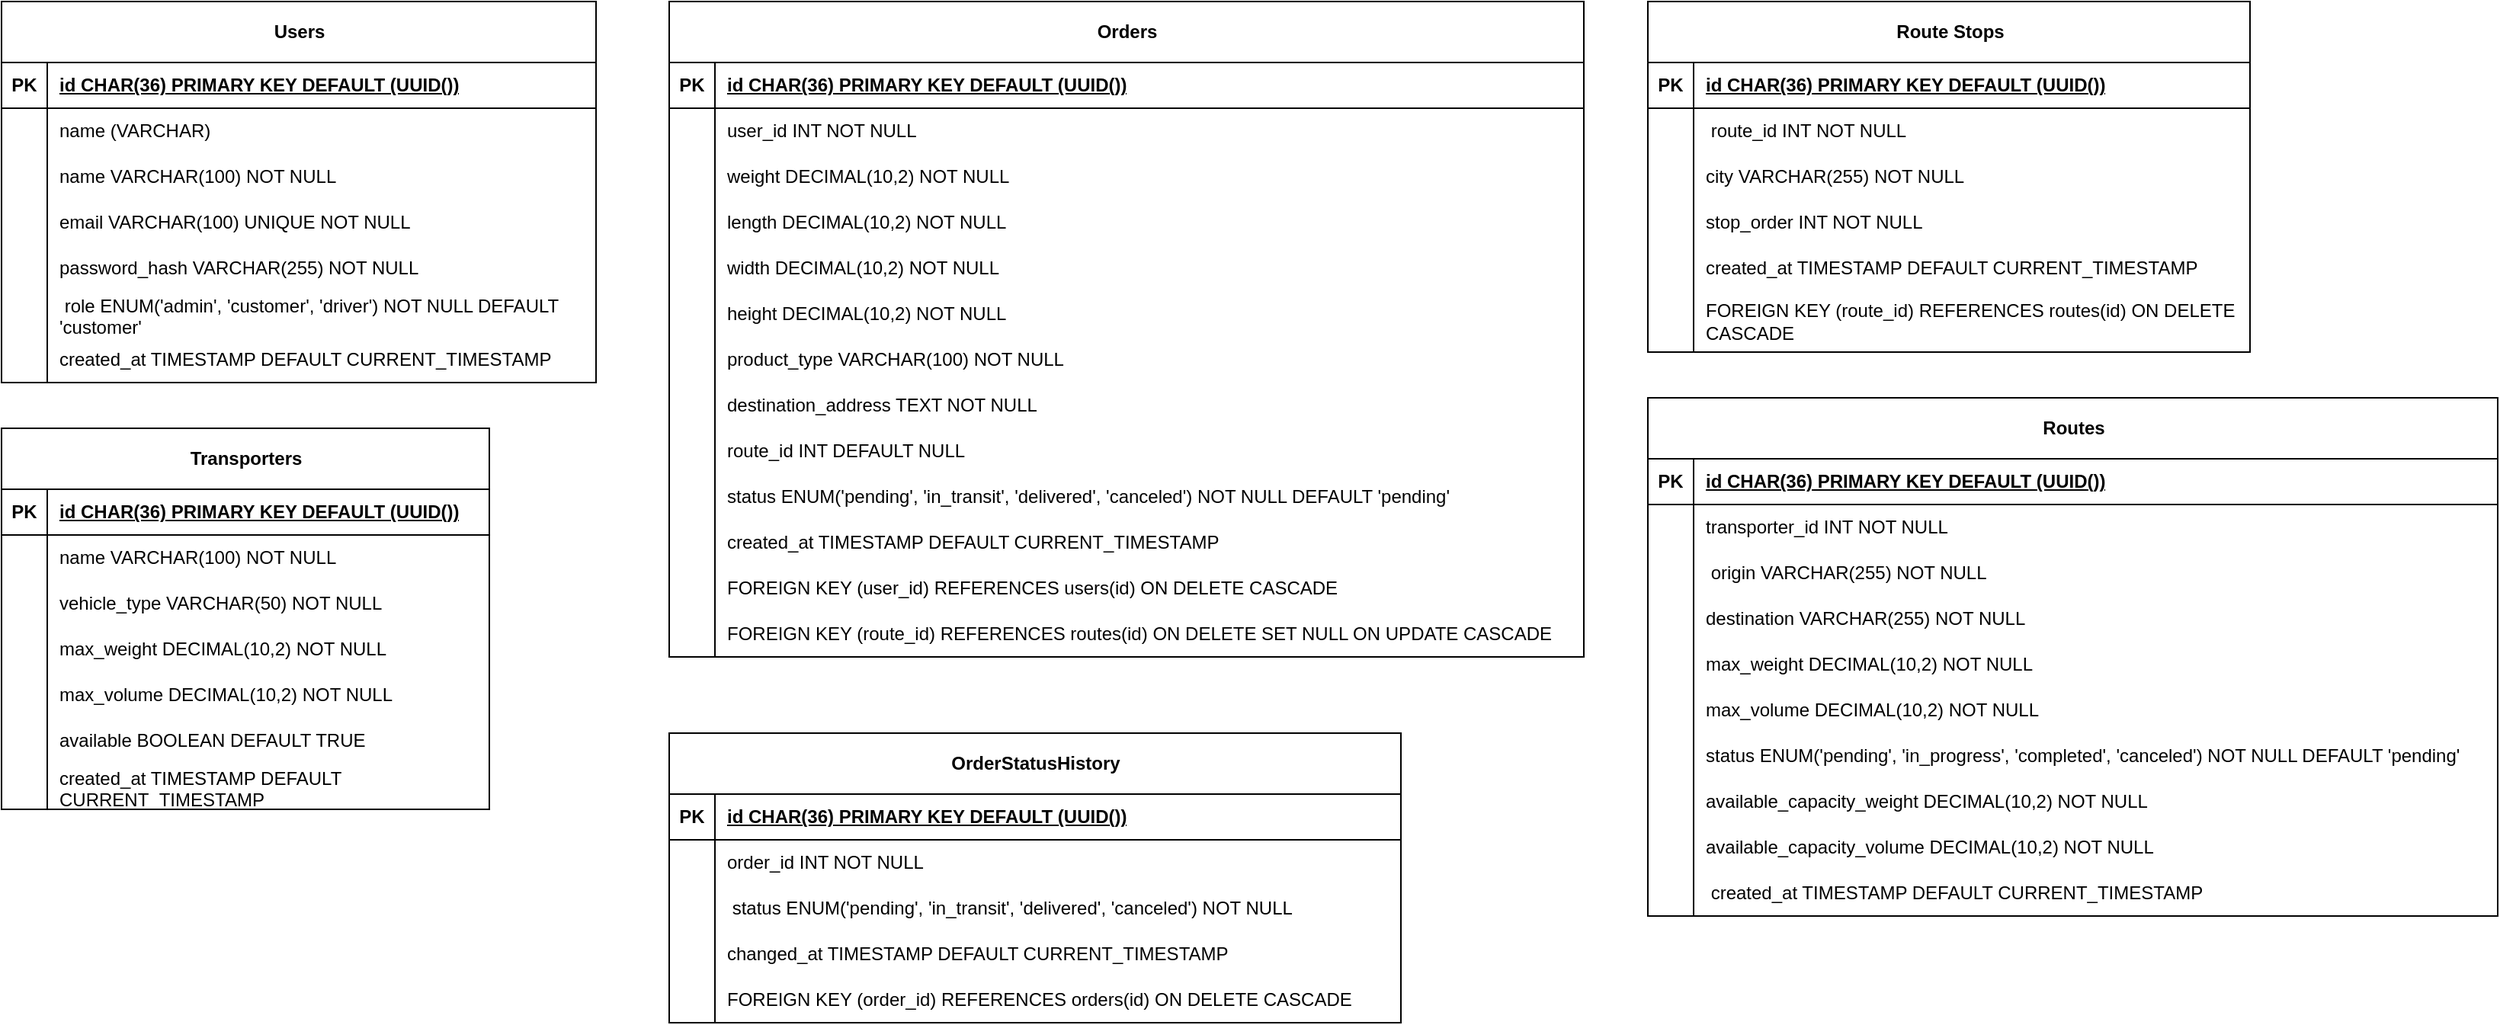 <mxfile version="26.0.11">
  <diagram id="R2lEEEUBdFMjLlhIrx00" name="Page-1">
    <mxGraphModel dx="2049" dy="1170" grid="1" gridSize="10" guides="1" tooltips="1" connect="1" arrows="1" fold="1" page="1" pageScale="1" pageWidth="850" pageHeight="1100" math="0" shadow="0" extFonts="Permanent Marker^https://fonts.googleapis.com/css?family=Permanent+Marker">
      <root>
        <mxCell id="0" />
        <mxCell id="1" parent="0" />
        <mxCell id="r4s87fFPxj2cqv9Bb6Lu-6" value="Users" style="shape=table;startSize=40;container=1;collapsible=1;childLayout=tableLayout;fixedRows=1;rowLines=0;fontStyle=1;align=center;resizeLast=1;html=1;" vertex="1" parent="1">
          <mxGeometry x="40" y="40" width="390" height="250" as="geometry">
            <mxRectangle x="40" y="40" width="70" height="40" as="alternateBounds" />
          </mxGeometry>
        </mxCell>
        <mxCell id="r4s87fFPxj2cqv9Bb6Lu-7" value="" style="shape=tableRow;horizontal=0;startSize=0;swimlaneHead=0;swimlaneBody=0;fillColor=none;collapsible=0;dropTarget=0;points=[[0,0.5],[1,0.5]];portConstraint=eastwest;top=0;left=0;right=0;bottom=1;" vertex="1" parent="r4s87fFPxj2cqv9Bb6Lu-6">
          <mxGeometry y="40" width="390" height="30" as="geometry" />
        </mxCell>
        <mxCell id="r4s87fFPxj2cqv9Bb6Lu-8" value="PK" style="shape=partialRectangle;connectable=0;fillColor=none;top=0;left=0;bottom=0;right=0;fontStyle=1;overflow=hidden;whiteSpace=wrap;html=1;" vertex="1" parent="r4s87fFPxj2cqv9Bb6Lu-7">
          <mxGeometry width="30" height="30" as="geometry">
            <mxRectangle width="30" height="30" as="alternateBounds" />
          </mxGeometry>
        </mxCell>
        <mxCell id="r4s87fFPxj2cqv9Bb6Lu-9" value="id CHAR(36) PRIMARY KEY DEFAULT (UUID())" style="shape=partialRectangle;connectable=0;fillColor=none;top=0;left=0;bottom=0;right=0;align=left;spacingLeft=6;fontStyle=5;overflow=hidden;whiteSpace=wrap;html=1;" vertex="1" parent="r4s87fFPxj2cqv9Bb6Lu-7">
          <mxGeometry x="30" width="360" height="30" as="geometry">
            <mxRectangle width="360" height="30" as="alternateBounds" />
          </mxGeometry>
        </mxCell>
        <mxCell id="r4s87fFPxj2cqv9Bb6Lu-10" value="" style="shape=tableRow;horizontal=0;startSize=0;swimlaneHead=0;swimlaneBody=0;fillColor=none;collapsible=0;dropTarget=0;points=[[0,0.5],[1,0.5]];portConstraint=eastwest;top=0;left=0;right=0;bottom=0;" vertex="1" parent="r4s87fFPxj2cqv9Bb6Lu-6">
          <mxGeometry y="70" width="390" height="30" as="geometry" />
        </mxCell>
        <mxCell id="r4s87fFPxj2cqv9Bb6Lu-11" value="" style="shape=partialRectangle;connectable=0;fillColor=none;top=0;left=0;bottom=0;right=0;editable=1;overflow=hidden;whiteSpace=wrap;html=1;" vertex="1" parent="r4s87fFPxj2cqv9Bb6Lu-10">
          <mxGeometry width="30" height="30" as="geometry">
            <mxRectangle width="30" height="30" as="alternateBounds" />
          </mxGeometry>
        </mxCell>
        <mxCell id="r4s87fFPxj2cqv9Bb6Lu-12" value="&lt;span data-end=&quot;1705&quot; data-start=&quot;1697&quot;&gt;name&lt;/span&gt; (VARCHAR)" style="shape=partialRectangle;connectable=0;fillColor=none;top=0;left=0;bottom=0;right=0;align=left;spacingLeft=6;overflow=hidden;whiteSpace=wrap;html=1;" vertex="1" parent="r4s87fFPxj2cqv9Bb6Lu-10">
          <mxGeometry x="30" width="360" height="30" as="geometry">
            <mxRectangle width="360" height="30" as="alternateBounds" />
          </mxGeometry>
        </mxCell>
        <mxCell id="r4s87fFPxj2cqv9Bb6Lu-13" value="" style="shape=tableRow;horizontal=0;startSize=0;swimlaneHead=0;swimlaneBody=0;fillColor=none;collapsible=0;dropTarget=0;points=[[0,0.5],[1,0.5]];portConstraint=eastwest;top=0;left=0;right=0;bottom=0;" vertex="1" parent="r4s87fFPxj2cqv9Bb6Lu-6">
          <mxGeometry y="100" width="390" height="30" as="geometry" />
        </mxCell>
        <mxCell id="r4s87fFPxj2cqv9Bb6Lu-14" value="" style="shape=partialRectangle;connectable=0;fillColor=none;top=0;left=0;bottom=0;right=0;editable=1;overflow=hidden;whiteSpace=wrap;html=1;" vertex="1" parent="r4s87fFPxj2cqv9Bb6Lu-13">
          <mxGeometry width="30" height="30" as="geometry">
            <mxRectangle width="30" height="30" as="alternateBounds" />
          </mxGeometry>
        </mxCell>
        <mxCell id="r4s87fFPxj2cqv9Bb6Lu-15" value="name VARCHAR(100) NOT NULL" style="shape=partialRectangle;connectable=0;fillColor=none;top=0;left=0;bottom=0;right=0;align=left;spacingLeft=6;overflow=hidden;whiteSpace=wrap;html=1;" vertex="1" parent="r4s87fFPxj2cqv9Bb6Lu-13">
          <mxGeometry x="30" width="360" height="30" as="geometry">
            <mxRectangle width="360" height="30" as="alternateBounds" />
          </mxGeometry>
        </mxCell>
        <mxCell id="r4s87fFPxj2cqv9Bb6Lu-16" value="" style="shape=tableRow;horizontal=0;startSize=0;swimlaneHead=0;swimlaneBody=0;fillColor=none;collapsible=0;dropTarget=0;points=[[0,0.5],[1,0.5]];portConstraint=eastwest;top=0;left=0;right=0;bottom=0;" vertex="1" parent="r4s87fFPxj2cqv9Bb6Lu-6">
          <mxGeometry y="130" width="390" height="30" as="geometry" />
        </mxCell>
        <mxCell id="r4s87fFPxj2cqv9Bb6Lu-17" value="" style="shape=partialRectangle;connectable=0;fillColor=none;top=0;left=0;bottom=0;right=0;editable=1;overflow=hidden;whiteSpace=wrap;html=1;" vertex="1" parent="r4s87fFPxj2cqv9Bb6Lu-16">
          <mxGeometry width="30" height="30" as="geometry">
            <mxRectangle width="30" height="30" as="alternateBounds" />
          </mxGeometry>
        </mxCell>
        <mxCell id="r4s87fFPxj2cqv9Bb6Lu-18" value="email VARCHAR(100) UNIQUE NOT NULL" style="shape=partialRectangle;connectable=0;fillColor=none;top=0;left=0;bottom=0;right=0;align=left;spacingLeft=6;overflow=hidden;whiteSpace=wrap;html=1;" vertex="1" parent="r4s87fFPxj2cqv9Bb6Lu-16">
          <mxGeometry x="30" width="360" height="30" as="geometry">
            <mxRectangle width="360" height="30" as="alternateBounds" />
          </mxGeometry>
        </mxCell>
        <mxCell id="r4s87fFPxj2cqv9Bb6Lu-80" value="" style="shape=tableRow;horizontal=0;startSize=0;swimlaneHead=0;swimlaneBody=0;fillColor=none;collapsible=0;dropTarget=0;points=[[0,0.5],[1,0.5]];portConstraint=eastwest;top=0;left=0;right=0;bottom=0;" vertex="1" parent="r4s87fFPxj2cqv9Bb6Lu-6">
          <mxGeometry y="160" width="390" height="30" as="geometry" />
        </mxCell>
        <mxCell id="r4s87fFPxj2cqv9Bb6Lu-81" value="" style="shape=partialRectangle;connectable=0;fillColor=none;top=0;left=0;bottom=0;right=0;editable=1;overflow=hidden;whiteSpace=wrap;html=1;" vertex="1" parent="r4s87fFPxj2cqv9Bb6Lu-80">
          <mxGeometry width="30" height="30" as="geometry">
            <mxRectangle width="30" height="30" as="alternateBounds" />
          </mxGeometry>
        </mxCell>
        <mxCell id="r4s87fFPxj2cqv9Bb6Lu-82" value="password_hash VARCHAR(255) NOT NULL" style="shape=partialRectangle;connectable=0;fillColor=none;top=0;left=0;bottom=0;right=0;align=left;spacingLeft=6;overflow=hidden;whiteSpace=wrap;html=1;" vertex="1" parent="r4s87fFPxj2cqv9Bb6Lu-80">
          <mxGeometry x="30" width="360" height="30" as="geometry">
            <mxRectangle width="360" height="30" as="alternateBounds" />
          </mxGeometry>
        </mxCell>
        <mxCell id="r4s87fFPxj2cqv9Bb6Lu-83" value="" style="shape=tableRow;horizontal=0;startSize=0;swimlaneHead=0;swimlaneBody=0;fillColor=none;collapsible=0;dropTarget=0;points=[[0,0.5],[1,0.5]];portConstraint=eastwest;top=0;left=0;right=0;bottom=0;" vertex="1" parent="r4s87fFPxj2cqv9Bb6Lu-6">
          <mxGeometry y="190" width="390" height="30" as="geometry" />
        </mxCell>
        <mxCell id="r4s87fFPxj2cqv9Bb6Lu-84" value="" style="shape=partialRectangle;connectable=0;fillColor=none;top=0;left=0;bottom=0;right=0;editable=1;overflow=hidden;whiteSpace=wrap;html=1;" vertex="1" parent="r4s87fFPxj2cqv9Bb6Lu-83">
          <mxGeometry width="30" height="30" as="geometry">
            <mxRectangle width="30" height="30" as="alternateBounds" />
          </mxGeometry>
        </mxCell>
        <mxCell id="r4s87fFPxj2cqv9Bb6Lu-85" value="&amp;nbsp;role ENUM(&#39;admin&#39;, &#39;customer&#39;, &#39;driver&#39;) NOT NULL DEFAULT &#39;customer&#39;" style="shape=partialRectangle;connectable=0;fillColor=none;top=0;left=0;bottom=0;right=0;align=left;spacingLeft=6;overflow=hidden;whiteSpace=wrap;html=1;" vertex="1" parent="r4s87fFPxj2cqv9Bb6Lu-83">
          <mxGeometry x="30" width="360" height="30" as="geometry">
            <mxRectangle width="360" height="30" as="alternateBounds" />
          </mxGeometry>
        </mxCell>
        <mxCell id="r4s87fFPxj2cqv9Bb6Lu-101" value="" style="shape=tableRow;horizontal=0;startSize=0;swimlaneHead=0;swimlaneBody=0;fillColor=none;collapsible=0;dropTarget=0;points=[[0,0.5],[1,0.5]];portConstraint=eastwest;top=0;left=0;right=0;bottom=0;" vertex="1" parent="r4s87fFPxj2cqv9Bb6Lu-6">
          <mxGeometry y="220" width="390" height="30" as="geometry" />
        </mxCell>
        <mxCell id="r4s87fFPxj2cqv9Bb6Lu-102" value="" style="shape=partialRectangle;connectable=0;fillColor=none;top=0;left=0;bottom=0;right=0;editable=1;overflow=hidden;whiteSpace=wrap;html=1;" vertex="1" parent="r4s87fFPxj2cqv9Bb6Lu-101">
          <mxGeometry width="30" height="30" as="geometry">
            <mxRectangle width="30" height="30" as="alternateBounds" />
          </mxGeometry>
        </mxCell>
        <mxCell id="r4s87fFPxj2cqv9Bb6Lu-103" value="created_at TIMESTAMP DEFAULT CURRENT_TIMESTAMP" style="shape=partialRectangle;connectable=0;fillColor=none;top=0;left=0;bottom=0;right=0;align=left;spacingLeft=6;overflow=hidden;whiteSpace=wrap;html=1;" vertex="1" parent="r4s87fFPxj2cqv9Bb6Lu-101">
          <mxGeometry x="30" width="360" height="30" as="geometry">
            <mxRectangle width="360" height="30" as="alternateBounds" />
          </mxGeometry>
        </mxCell>
        <mxCell id="r4s87fFPxj2cqv9Bb6Lu-19" value="Orders" style="shape=table;startSize=40;container=1;collapsible=1;childLayout=tableLayout;fixedRows=1;rowLines=0;fontStyle=1;align=center;resizeLast=1;html=1;" vertex="1" parent="1">
          <mxGeometry x="478" y="40" width="600" height="430" as="geometry" />
        </mxCell>
        <mxCell id="r4s87fFPxj2cqv9Bb6Lu-20" value="" style="shape=tableRow;horizontal=0;startSize=0;swimlaneHead=0;swimlaneBody=0;fillColor=none;collapsible=0;dropTarget=0;points=[[0,0.5],[1,0.5]];portConstraint=eastwest;top=0;left=0;right=0;bottom=1;" vertex="1" parent="r4s87fFPxj2cqv9Bb6Lu-19">
          <mxGeometry y="40" width="600" height="30" as="geometry" />
        </mxCell>
        <mxCell id="r4s87fFPxj2cqv9Bb6Lu-21" value="PK" style="shape=partialRectangle;connectable=0;fillColor=none;top=0;left=0;bottom=0;right=0;fontStyle=1;overflow=hidden;whiteSpace=wrap;html=1;" vertex="1" parent="r4s87fFPxj2cqv9Bb6Lu-20">
          <mxGeometry width="30" height="30" as="geometry">
            <mxRectangle width="30" height="30" as="alternateBounds" />
          </mxGeometry>
        </mxCell>
        <mxCell id="r4s87fFPxj2cqv9Bb6Lu-22" value="id CHAR(36) PRIMARY KEY DEFAULT (UUID())" style="shape=partialRectangle;connectable=0;fillColor=none;top=0;left=0;bottom=0;right=0;align=left;spacingLeft=6;fontStyle=5;overflow=hidden;whiteSpace=wrap;html=1;" vertex="1" parent="r4s87fFPxj2cqv9Bb6Lu-20">
          <mxGeometry x="30" width="570" height="30" as="geometry">
            <mxRectangle width="570" height="30" as="alternateBounds" />
          </mxGeometry>
        </mxCell>
        <mxCell id="r4s87fFPxj2cqv9Bb6Lu-23" value="" style="shape=tableRow;horizontal=0;startSize=0;swimlaneHead=0;swimlaneBody=0;fillColor=none;collapsible=0;dropTarget=0;points=[[0,0.5],[1,0.5]];portConstraint=eastwest;top=0;left=0;right=0;bottom=0;" vertex="1" parent="r4s87fFPxj2cqv9Bb6Lu-19">
          <mxGeometry y="70" width="600" height="30" as="geometry" />
        </mxCell>
        <mxCell id="r4s87fFPxj2cqv9Bb6Lu-24" value="" style="shape=partialRectangle;connectable=0;fillColor=none;top=0;left=0;bottom=0;right=0;editable=1;overflow=hidden;whiteSpace=wrap;html=1;" vertex="1" parent="r4s87fFPxj2cqv9Bb6Lu-23">
          <mxGeometry width="30" height="30" as="geometry">
            <mxRectangle width="30" height="30" as="alternateBounds" />
          </mxGeometry>
        </mxCell>
        <mxCell id="r4s87fFPxj2cqv9Bb6Lu-25" value="user_id INT NOT NULL" style="shape=partialRectangle;connectable=0;fillColor=none;top=0;left=0;bottom=0;right=0;align=left;spacingLeft=6;overflow=hidden;whiteSpace=wrap;html=1;" vertex="1" parent="r4s87fFPxj2cqv9Bb6Lu-23">
          <mxGeometry x="30" width="570" height="30" as="geometry">
            <mxRectangle width="570" height="30" as="alternateBounds" />
          </mxGeometry>
        </mxCell>
        <mxCell id="r4s87fFPxj2cqv9Bb6Lu-26" value="" style="shape=tableRow;horizontal=0;startSize=0;swimlaneHead=0;swimlaneBody=0;fillColor=none;collapsible=0;dropTarget=0;points=[[0,0.5],[1,0.5]];portConstraint=eastwest;top=0;left=0;right=0;bottom=0;" vertex="1" parent="r4s87fFPxj2cqv9Bb6Lu-19">
          <mxGeometry y="100" width="600" height="30" as="geometry" />
        </mxCell>
        <mxCell id="r4s87fFPxj2cqv9Bb6Lu-27" value="" style="shape=partialRectangle;connectable=0;fillColor=none;top=0;left=0;bottom=0;right=0;editable=1;overflow=hidden;whiteSpace=wrap;html=1;" vertex="1" parent="r4s87fFPxj2cqv9Bb6Lu-26">
          <mxGeometry width="30" height="30" as="geometry">
            <mxRectangle width="30" height="30" as="alternateBounds" />
          </mxGeometry>
        </mxCell>
        <mxCell id="r4s87fFPxj2cqv9Bb6Lu-28" value="weight DECIMAL(10,2) NOT NULL" style="shape=partialRectangle;connectable=0;fillColor=none;top=0;left=0;bottom=0;right=0;align=left;spacingLeft=6;overflow=hidden;whiteSpace=wrap;html=1;" vertex="1" parent="r4s87fFPxj2cqv9Bb6Lu-26">
          <mxGeometry x="30" width="570" height="30" as="geometry">
            <mxRectangle width="570" height="30" as="alternateBounds" />
          </mxGeometry>
        </mxCell>
        <mxCell id="r4s87fFPxj2cqv9Bb6Lu-29" value="" style="shape=tableRow;horizontal=0;startSize=0;swimlaneHead=0;swimlaneBody=0;fillColor=none;collapsible=0;dropTarget=0;points=[[0,0.5],[1,0.5]];portConstraint=eastwest;top=0;left=0;right=0;bottom=0;" vertex="1" parent="r4s87fFPxj2cqv9Bb6Lu-19">
          <mxGeometry y="130" width="600" height="30" as="geometry" />
        </mxCell>
        <mxCell id="r4s87fFPxj2cqv9Bb6Lu-30" value="" style="shape=partialRectangle;connectable=0;fillColor=none;top=0;left=0;bottom=0;right=0;editable=1;overflow=hidden;whiteSpace=wrap;html=1;" vertex="1" parent="r4s87fFPxj2cqv9Bb6Lu-29">
          <mxGeometry width="30" height="30" as="geometry">
            <mxRectangle width="30" height="30" as="alternateBounds" />
          </mxGeometry>
        </mxCell>
        <mxCell id="r4s87fFPxj2cqv9Bb6Lu-31" value="length DECIMAL(10,2) NOT NULL" style="shape=partialRectangle;connectable=0;fillColor=none;top=0;left=0;bottom=0;right=0;align=left;spacingLeft=6;overflow=hidden;whiteSpace=wrap;html=1;" vertex="1" parent="r4s87fFPxj2cqv9Bb6Lu-29">
          <mxGeometry x="30" width="570" height="30" as="geometry">
            <mxRectangle width="570" height="30" as="alternateBounds" />
          </mxGeometry>
        </mxCell>
        <mxCell id="r4s87fFPxj2cqv9Bb6Lu-86" value="" style="shape=tableRow;horizontal=0;startSize=0;swimlaneHead=0;swimlaneBody=0;fillColor=none;collapsible=0;dropTarget=0;points=[[0,0.5],[1,0.5]];portConstraint=eastwest;top=0;left=0;right=0;bottom=0;" vertex="1" parent="r4s87fFPxj2cqv9Bb6Lu-19">
          <mxGeometry y="160" width="600" height="30" as="geometry" />
        </mxCell>
        <mxCell id="r4s87fFPxj2cqv9Bb6Lu-87" value="" style="shape=partialRectangle;connectable=0;fillColor=none;top=0;left=0;bottom=0;right=0;editable=1;overflow=hidden;whiteSpace=wrap;html=1;" vertex="1" parent="r4s87fFPxj2cqv9Bb6Lu-86">
          <mxGeometry width="30" height="30" as="geometry">
            <mxRectangle width="30" height="30" as="alternateBounds" />
          </mxGeometry>
        </mxCell>
        <mxCell id="r4s87fFPxj2cqv9Bb6Lu-88" value="width DECIMAL(10,2) NOT NULL" style="shape=partialRectangle;connectable=0;fillColor=none;top=0;left=0;bottom=0;right=0;align=left;spacingLeft=6;overflow=hidden;whiteSpace=wrap;html=1;" vertex="1" parent="r4s87fFPxj2cqv9Bb6Lu-86">
          <mxGeometry x="30" width="570" height="30" as="geometry">
            <mxRectangle width="570" height="30" as="alternateBounds" />
          </mxGeometry>
        </mxCell>
        <mxCell id="r4s87fFPxj2cqv9Bb6Lu-89" value="" style="shape=tableRow;horizontal=0;startSize=0;swimlaneHead=0;swimlaneBody=0;fillColor=none;collapsible=0;dropTarget=0;points=[[0,0.5],[1,0.5]];portConstraint=eastwest;top=0;left=0;right=0;bottom=0;" vertex="1" parent="r4s87fFPxj2cqv9Bb6Lu-19">
          <mxGeometry y="190" width="600" height="30" as="geometry" />
        </mxCell>
        <mxCell id="r4s87fFPxj2cqv9Bb6Lu-90" value="" style="shape=partialRectangle;connectable=0;fillColor=none;top=0;left=0;bottom=0;right=0;editable=1;overflow=hidden;whiteSpace=wrap;html=1;" vertex="1" parent="r4s87fFPxj2cqv9Bb6Lu-89">
          <mxGeometry width="30" height="30" as="geometry">
            <mxRectangle width="30" height="30" as="alternateBounds" />
          </mxGeometry>
        </mxCell>
        <mxCell id="r4s87fFPxj2cqv9Bb6Lu-91" value="height DECIMAL(10,2) NOT NULL" style="shape=partialRectangle;connectable=0;fillColor=none;top=0;left=0;bottom=0;right=0;align=left;spacingLeft=6;overflow=hidden;whiteSpace=wrap;html=1;" vertex="1" parent="r4s87fFPxj2cqv9Bb6Lu-89">
          <mxGeometry x="30" width="570" height="30" as="geometry">
            <mxRectangle width="570" height="30" as="alternateBounds" />
          </mxGeometry>
        </mxCell>
        <mxCell id="r4s87fFPxj2cqv9Bb6Lu-92" value="" style="shape=tableRow;horizontal=0;startSize=0;swimlaneHead=0;swimlaneBody=0;fillColor=none;collapsible=0;dropTarget=0;points=[[0,0.5],[1,0.5]];portConstraint=eastwest;top=0;left=0;right=0;bottom=0;" vertex="1" parent="r4s87fFPxj2cqv9Bb6Lu-19">
          <mxGeometry y="220" width="600" height="30" as="geometry" />
        </mxCell>
        <mxCell id="r4s87fFPxj2cqv9Bb6Lu-93" value="" style="shape=partialRectangle;connectable=0;fillColor=none;top=0;left=0;bottom=0;right=0;editable=1;overflow=hidden;whiteSpace=wrap;html=1;" vertex="1" parent="r4s87fFPxj2cqv9Bb6Lu-92">
          <mxGeometry width="30" height="30" as="geometry">
            <mxRectangle width="30" height="30" as="alternateBounds" />
          </mxGeometry>
        </mxCell>
        <mxCell id="r4s87fFPxj2cqv9Bb6Lu-94" value="product_type VARCHAR(100) NOT NULL" style="shape=partialRectangle;connectable=0;fillColor=none;top=0;left=0;bottom=0;right=0;align=left;spacingLeft=6;overflow=hidden;whiteSpace=wrap;html=1;" vertex="1" parent="r4s87fFPxj2cqv9Bb6Lu-92">
          <mxGeometry x="30" width="570" height="30" as="geometry">
            <mxRectangle width="570" height="30" as="alternateBounds" />
          </mxGeometry>
        </mxCell>
        <mxCell id="r4s87fFPxj2cqv9Bb6Lu-95" value="" style="shape=tableRow;horizontal=0;startSize=0;swimlaneHead=0;swimlaneBody=0;fillColor=none;collapsible=0;dropTarget=0;points=[[0,0.5],[1,0.5]];portConstraint=eastwest;top=0;left=0;right=0;bottom=0;" vertex="1" parent="r4s87fFPxj2cqv9Bb6Lu-19">
          <mxGeometry y="250" width="600" height="30" as="geometry" />
        </mxCell>
        <mxCell id="r4s87fFPxj2cqv9Bb6Lu-96" value="" style="shape=partialRectangle;connectable=0;fillColor=none;top=0;left=0;bottom=0;right=0;editable=1;overflow=hidden;whiteSpace=wrap;html=1;" vertex="1" parent="r4s87fFPxj2cqv9Bb6Lu-95">
          <mxGeometry width="30" height="30" as="geometry">
            <mxRectangle width="30" height="30" as="alternateBounds" />
          </mxGeometry>
        </mxCell>
        <mxCell id="r4s87fFPxj2cqv9Bb6Lu-97" value="destination_address TEXT NOT NULL" style="shape=partialRectangle;connectable=0;fillColor=none;top=0;left=0;bottom=0;right=0;align=left;spacingLeft=6;overflow=hidden;whiteSpace=wrap;html=1;" vertex="1" parent="r4s87fFPxj2cqv9Bb6Lu-95">
          <mxGeometry x="30" width="570" height="30" as="geometry">
            <mxRectangle width="570" height="30" as="alternateBounds" />
          </mxGeometry>
        </mxCell>
        <mxCell id="r4s87fFPxj2cqv9Bb6Lu-98" value="" style="shape=tableRow;horizontal=0;startSize=0;swimlaneHead=0;swimlaneBody=0;fillColor=none;collapsible=0;dropTarget=0;points=[[0,0.5],[1,0.5]];portConstraint=eastwest;top=0;left=0;right=0;bottom=0;" vertex="1" parent="r4s87fFPxj2cqv9Bb6Lu-19">
          <mxGeometry y="280" width="600" height="30" as="geometry" />
        </mxCell>
        <mxCell id="r4s87fFPxj2cqv9Bb6Lu-99" value="" style="shape=partialRectangle;connectable=0;fillColor=none;top=0;left=0;bottom=0;right=0;editable=1;overflow=hidden;whiteSpace=wrap;html=1;" vertex="1" parent="r4s87fFPxj2cqv9Bb6Lu-98">
          <mxGeometry width="30" height="30" as="geometry">
            <mxRectangle width="30" height="30" as="alternateBounds" />
          </mxGeometry>
        </mxCell>
        <mxCell id="r4s87fFPxj2cqv9Bb6Lu-100" value="route_id INT DEFAULT NULL" style="shape=partialRectangle;connectable=0;fillColor=none;top=0;left=0;bottom=0;right=0;align=left;spacingLeft=6;overflow=hidden;whiteSpace=wrap;html=1;" vertex="1" parent="r4s87fFPxj2cqv9Bb6Lu-98">
          <mxGeometry x="30" width="570" height="30" as="geometry">
            <mxRectangle width="570" height="30" as="alternateBounds" />
          </mxGeometry>
        </mxCell>
        <mxCell id="r4s87fFPxj2cqv9Bb6Lu-104" value="" style="shape=tableRow;horizontal=0;startSize=0;swimlaneHead=0;swimlaneBody=0;fillColor=none;collapsible=0;dropTarget=0;points=[[0,0.5],[1,0.5]];portConstraint=eastwest;top=0;left=0;right=0;bottom=0;" vertex="1" parent="r4s87fFPxj2cqv9Bb6Lu-19">
          <mxGeometry y="310" width="600" height="30" as="geometry" />
        </mxCell>
        <mxCell id="r4s87fFPxj2cqv9Bb6Lu-105" value="" style="shape=partialRectangle;connectable=0;fillColor=none;top=0;left=0;bottom=0;right=0;editable=1;overflow=hidden;whiteSpace=wrap;html=1;" vertex="1" parent="r4s87fFPxj2cqv9Bb6Lu-104">
          <mxGeometry width="30" height="30" as="geometry">
            <mxRectangle width="30" height="30" as="alternateBounds" />
          </mxGeometry>
        </mxCell>
        <mxCell id="r4s87fFPxj2cqv9Bb6Lu-106" value="status ENUM(&#39;pending&#39;, &#39;in_transit&#39;, &#39;delivered&#39;, &#39;canceled&#39;) NOT NULL DEFAULT &#39;pending&#39;" style="shape=partialRectangle;connectable=0;fillColor=none;top=0;left=0;bottom=0;right=0;align=left;spacingLeft=6;overflow=hidden;whiteSpace=wrap;html=1;" vertex="1" parent="r4s87fFPxj2cqv9Bb6Lu-104">
          <mxGeometry x="30" width="570" height="30" as="geometry">
            <mxRectangle width="570" height="30" as="alternateBounds" />
          </mxGeometry>
        </mxCell>
        <mxCell id="r4s87fFPxj2cqv9Bb6Lu-107" value="" style="shape=tableRow;horizontal=0;startSize=0;swimlaneHead=0;swimlaneBody=0;fillColor=none;collapsible=0;dropTarget=0;points=[[0,0.5],[1,0.5]];portConstraint=eastwest;top=0;left=0;right=0;bottom=0;" vertex="1" parent="r4s87fFPxj2cqv9Bb6Lu-19">
          <mxGeometry y="340" width="600" height="30" as="geometry" />
        </mxCell>
        <mxCell id="r4s87fFPxj2cqv9Bb6Lu-108" value="" style="shape=partialRectangle;connectable=0;fillColor=none;top=0;left=0;bottom=0;right=0;editable=1;overflow=hidden;whiteSpace=wrap;html=1;" vertex="1" parent="r4s87fFPxj2cqv9Bb6Lu-107">
          <mxGeometry width="30" height="30" as="geometry">
            <mxRectangle width="30" height="30" as="alternateBounds" />
          </mxGeometry>
        </mxCell>
        <mxCell id="r4s87fFPxj2cqv9Bb6Lu-109" value="created_at TIMESTAMP DEFAULT CURRENT_TIMESTAMP" style="shape=partialRectangle;connectable=0;fillColor=none;top=0;left=0;bottom=0;right=0;align=left;spacingLeft=6;overflow=hidden;whiteSpace=wrap;html=1;" vertex="1" parent="r4s87fFPxj2cqv9Bb6Lu-107">
          <mxGeometry x="30" width="570" height="30" as="geometry">
            <mxRectangle width="570" height="30" as="alternateBounds" />
          </mxGeometry>
        </mxCell>
        <mxCell id="r4s87fFPxj2cqv9Bb6Lu-110" value="" style="shape=tableRow;horizontal=0;startSize=0;swimlaneHead=0;swimlaneBody=0;fillColor=none;collapsible=0;dropTarget=0;points=[[0,0.5],[1,0.5]];portConstraint=eastwest;top=0;left=0;right=0;bottom=0;" vertex="1" parent="r4s87fFPxj2cqv9Bb6Lu-19">
          <mxGeometry y="370" width="600" height="30" as="geometry" />
        </mxCell>
        <mxCell id="r4s87fFPxj2cqv9Bb6Lu-111" value="" style="shape=partialRectangle;connectable=0;fillColor=none;top=0;left=0;bottom=0;right=0;editable=1;overflow=hidden;whiteSpace=wrap;html=1;" vertex="1" parent="r4s87fFPxj2cqv9Bb6Lu-110">
          <mxGeometry width="30" height="30" as="geometry">
            <mxRectangle width="30" height="30" as="alternateBounds" />
          </mxGeometry>
        </mxCell>
        <mxCell id="r4s87fFPxj2cqv9Bb6Lu-112" value="FOREIGN KEY (user_id) REFERENCES users(id) ON DELETE CASCADE" style="shape=partialRectangle;connectable=0;fillColor=none;top=0;left=0;bottom=0;right=0;align=left;spacingLeft=6;overflow=hidden;whiteSpace=wrap;html=1;" vertex="1" parent="r4s87fFPxj2cqv9Bb6Lu-110">
          <mxGeometry x="30" width="570" height="30" as="geometry">
            <mxRectangle width="570" height="30" as="alternateBounds" />
          </mxGeometry>
        </mxCell>
        <mxCell id="r4s87fFPxj2cqv9Bb6Lu-113" value="" style="shape=tableRow;horizontal=0;startSize=0;swimlaneHead=0;swimlaneBody=0;fillColor=none;collapsible=0;dropTarget=0;points=[[0,0.5],[1,0.5]];portConstraint=eastwest;top=0;left=0;right=0;bottom=0;" vertex="1" parent="r4s87fFPxj2cqv9Bb6Lu-19">
          <mxGeometry y="400" width="600" height="30" as="geometry" />
        </mxCell>
        <mxCell id="r4s87fFPxj2cqv9Bb6Lu-114" value="" style="shape=partialRectangle;connectable=0;fillColor=none;top=0;left=0;bottom=0;right=0;editable=1;overflow=hidden;whiteSpace=wrap;html=1;" vertex="1" parent="r4s87fFPxj2cqv9Bb6Lu-113">
          <mxGeometry width="30" height="30" as="geometry">
            <mxRectangle width="30" height="30" as="alternateBounds" />
          </mxGeometry>
        </mxCell>
        <mxCell id="r4s87fFPxj2cqv9Bb6Lu-115" value="FOREIGN KEY (route_id) REFERENCES routes(id) ON DELETE SET NULL ON UPDATE CASCADE" style="shape=partialRectangle;connectable=0;fillColor=none;top=0;left=0;bottom=0;right=0;align=left;spacingLeft=6;overflow=hidden;whiteSpace=wrap;html=1;" vertex="1" parent="r4s87fFPxj2cqv9Bb6Lu-113">
          <mxGeometry x="30" width="570" height="30" as="geometry">
            <mxRectangle width="570" height="30" as="alternateBounds" />
          </mxGeometry>
        </mxCell>
        <mxCell id="r4s87fFPxj2cqv9Bb6Lu-32" value="Transporters" style="shape=table;startSize=40;container=1;collapsible=1;childLayout=tableLayout;fixedRows=1;rowLines=0;fontStyle=1;align=center;resizeLast=1;html=1;" vertex="1" parent="1">
          <mxGeometry x="40" y="320" width="320" height="250" as="geometry" />
        </mxCell>
        <mxCell id="r4s87fFPxj2cqv9Bb6Lu-33" value="" style="shape=tableRow;horizontal=0;startSize=0;swimlaneHead=0;swimlaneBody=0;fillColor=none;collapsible=0;dropTarget=0;points=[[0,0.5],[1,0.5]];portConstraint=eastwest;top=0;left=0;right=0;bottom=1;" vertex="1" parent="r4s87fFPxj2cqv9Bb6Lu-32">
          <mxGeometry y="40" width="320" height="30" as="geometry" />
        </mxCell>
        <mxCell id="r4s87fFPxj2cqv9Bb6Lu-34" value="PK" style="shape=partialRectangle;connectable=0;fillColor=none;top=0;left=0;bottom=0;right=0;fontStyle=1;overflow=hidden;whiteSpace=wrap;html=1;" vertex="1" parent="r4s87fFPxj2cqv9Bb6Lu-33">
          <mxGeometry width="30" height="30" as="geometry">
            <mxRectangle width="30" height="30" as="alternateBounds" />
          </mxGeometry>
        </mxCell>
        <mxCell id="r4s87fFPxj2cqv9Bb6Lu-35" value="id CHAR(36) PRIMARY KEY DEFAULT (UUID())" style="shape=partialRectangle;connectable=0;fillColor=none;top=0;left=0;bottom=0;right=0;align=left;spacingLeft=6;fontStyle=5;overflow=hidden;whiteSpace=wrap;html=1;" vertex="1" parent="r4s87fFPxj2cqv9Bb6Lu-33">
          <mxGeometry x="30" width="290" height="30" as="geometry">
            <mxRectangle width="290" height="30" as="alternateBounds" />
          </mxGeometry>
        </mxCell>
        <mxCell id="r4s87fFPxj2cqv9Bb6Lu-36" value="" style="shape=tableRow;horizontal=0;startSize=0;swimlaneHead=0;swimlaneBody=0;fillColor=none;collapsible=0;dropTarget=0;points=[[0,0.5],[1,0.5]];portConstraint=eastwest;top=0;left=0;right=0;bottom=0;" vertex="1" parent="r4s87fFPxj2cqv9Bb6Lu-32">
          <mxGeometry y="70" width="320" height="30" as="geometry" />
        </mxCell>
        <mxCell id="r4s87fFPxj2cqv9Bb6Lu-37" value="" style="shape=partialRectangle;connectable=0;fillColor=none;top=0;left=0;bottom=0;right=0;editable=1;overflow=hidden;whiteSpace=wrap;html=1;" vertex="1" parent="r4s87fFPxj2cqv9Bb6Lu-36">
          <mxGeometry width="30" height="30" as="geometry">
            <mxRectangle width="30" height="30" as="alternateBounds" />
          </mxGeometry>
        </mxCell>
        <mxCell id="r4s87fFPxj2cqv9Bb6Lu-38" value="name VARCHAR(100) NOT NULL" style="shape=partialRectangle;connectable=0;fillColor=none;top=0;left=0;bottom=0;right=0;align=left;spacingLeft=6;overflow=hidden;whiteSpace=wrap;html=1;" vertex="1" parent="r4s87fFPxj2cqv9Bb6Lu-36">
          <mxGeometry x="30" width="290" height="30" as="geometry">
            <mxRectangle width="290" height="30" as="alternateBounds" />
          </mxGeometry>
        </mxCell>
        <mxCell id="r4s87fFPxj2cqv9Bb6Lu-39" value="" style="shape=tableRow;horizontal=0;startSize=0;swimlaneHead=0;swimlaneBody=0;fillColor=none;collapsible=0;dropTarget=0;points=[[0,0.5],[1,0.5]];portConstraint=eastwest;top=0;left=0;right=0;bottom=0;" vertex="1" parent="r4s87fFPxj2cqv9Bb6Lu-32">
          <mxGeometry y="100" width="320" height="30" as="geometry" />
        </mxCell>
        <mxCell id="r4s87fFPxj2cqv9Bb6Lu-40" value="" style="shape=partialRectangle;connectable=0;fillColor=none;top=0;left=0;bottom=0;right=0;editable=1;overflow=hidden;whiteSpace=wrap;html=1;" vertex="1" parent="r4s87fFPxj2cqv9Bb6Lu-39">
          <mxGeometry width="30" height="30" as="geometry">
            <mxRectangle width="30" height="30" as="alternateBounds" />
          </mxGeometry>
        </mxCell>
        <mxCell id="r4s87fFPxj2cqv9Bb6Lu-41" value="vehicle_type VARCHAR(50) NOT NULL" style="shape=partialRectangle;connectable=0;fillColor=none;top=0;left=0;bottom=0;right=0;align=left;spacingLeft=6;overflow=hidden;whiteSpace=wrap;html=1;" vertex="1" parent="r4s87fFPxj2cqv9Bb6Lu-39">
          <mxGeometry x="30" width="290" height="30" as="geometry">
            <mxRectangle width="290" height="30" as="alternateBounds" />
          </mxGeometry>
        </mxCell>
        <mxCell id="r4s87fFPxj2cqv9Bb6Lu-42" value="" style="shape=tableRow;horizontal=0;startSize=0;swimlaneHead=0;swimlaneBody=0;fillColor=none;collapsible=0;dropTarget=0;points=[[0,0.5],[1,0.5]];portConstraint=eastwest;top=0;left=0;right=0;bottom=0;" vertex="1" parent="r4s87fFPxj2cqv9Bb6Lu-32">
          <mxGeometry y="130" width="320" height="30" as="geometry" />
        </mxCell>
        <mxCell id="r4s87fFPxj2cqv9Bb6Lu-43" value="" style="shape=partialRectangle;connectable=0;fillColor=none;top=0;left=0;bottom=0;right=0;editable=1;overflow=hidden;whiteSpace=wrap;html=1;" vertex="1" parent="r4s87fFPxj2cqv9Bb6Lu-42">
          <mxGeometry width="30" height="30" as="geometry">
            <mxRectangle width="30" height="30" as="alternateBounds" />
          </mxGeometry>
        </mxCell>
        <mxCell id="r4s87fFPxj2cqv9Bb6Lu-44" value="max_weight DECIMAL(10,2) NOT NULL" style="shape=partialRectangle;connectable=0;fillColor=none;top=0;left=0;bottom=0;right=0;align=left;spacingLeft=6;overflow=hidden;whiteSpace=wrap;html=1;" vertex="1" parent="r4s87fFPxj2cqv9Bb6Lu-42">
          <mxGeometry x="30" width="290" height="30" as="geometry">
            <mxRectangle width="290" height="30" as="alternateBounds" />
          </mxGeometry>
        </mxCell>
        <mxCell id="r4s87fFPxj2cqv9Bb6Lu-160" value="" style="shape=tableRow;horizontal=0;startSize=0;swimlaneHead=0;swimlaneBody=0;fillColor=none;collapsible=0;dropTarget=0;points=[[0,0.5],[1,0.5]];portConstraint=eastwest;top=0;left=0;right=0;bottom=0;" vertex="1" parent="r4s87fFPxj2cqv9Bb6Lu-32">
          <mxGeometry y="160" width="320" height="30" as="geometry" />
        </mxCell>
        <mxCell id="r4s87fFPxj2cqv9Bb6Lu-161" value="" style="shape=partialRectangle;connectable=0;fillColor=none;top=0;left=0;bottom=0;right=0;editable=1;overflow=hidden;whiteSpace=wrap;html=1;" vertex="1" parent="r4s87fFPxj2cqv9Bb6Lu-160">
          <mxGeometry width="30" height="30" as="geometry">
            <mxRectangle width="30" height="30" as="alternateBounds" />
          </mxGeometry>
        </mxCell>
        <mxCell id="r4s87fFPxj2cqv9Bb6Lu-162" value="max_volume DECIMAL(10,2) NOT NULL" style="shape=partialRectangle;connectable=0;fillColor=none;top=0;left=0;bottom=0;right=0;align=left;spacingLeft=6;overflow=hidden;whiteSpace=wrap;html=1;" vertex="1" parent="r4s87fFPxj2cqv9Bb6Lu-160">
          <mxGeometry x="30" width="290" height="30" as="geometry">
            <mxRectangle width="290" height="30" as="alternateBounds" />
          </mxGeometry>
        </mxCell>
        <mxCell id="r4s87fFPxj2cqv9Bb6Lu-163" value="" style="shape=tableRow;horizontal=0;startSize=0;swimlaneHead=0;swimlaneBody=0;fillColor=none;collapsible=0;dropTarget=0;points=[[0,0.5],[1,0.5]];portConstraint=eastwest;top=0;left=0;right=0;bottom=0;" vertex="1" parent="r4s87fFPxj2cqv9Bb6Lu-32">
          <mxGeometry y="190" width="320" height="30" as="geometry" />
        </mxCell>
        <mxCell id="r4s87fFPxj2cqv9Bb6Lu-164" value="" style="shape=partialRectangle;connectable=0;fillColor=none;top=0;left=0;bottom=0;right=0;editable=1;overflow=hidden;whiteSpace=wrap;html=1;" vertex="1" parent="r4s87fFPxj2cqv9Bb6Lu-163">
          <mxGeometry width="30" height="30" as="geometry">
            <mxRectangle width="30" height="30" as="alternateBounds" />
          </mxGeometry>
        </mxCell>
        <mxCell id="r4s87fFPxj2cqv9Bb6Lu-165" value="available BOOLEAN DEFAULT TRUE" style="shape=partialRectangle;connectable=0;fillColor=none;top=0;left=0;bottom=0;right=0;align=left;spacingLeft=6;overflow=hidden;whiteSpace=wrap;html=1;" vertex="1" parent="r4s87fFPxj2cqv9Bb6Lu-163">
          <mxGeometry x="30" width="290" height="30" as="geometry">
            <mxRectangle width="290" height="30" as="alternateBounds" />
          </mxGeometry>
        </mxCell>
        <mxCell id="r4s87fFPxj2cqv9Bb6Lu-166" value="" style="shape=tableRow;horizontal=0;startSize=0;swimlaneHead=0;swimlaneBody=0;fillColor=none;collapsible=0;dropTarget=0;points=[[0,0.5],[1,0.5]];portConstraint=eastwest;top=0;left=0;right=0;bottom=0;" vertex="1" parent="r4s87fFPxj2cqv9Bb6Lu-32">
          <mxGeometry y="220" width="320" height="30" as="geometry" />
        </mxCell>
        <mxCell id="r4s87fFPxj2cqv9Bb6Lu-167" value="" style="shape=partialRectangle;connectable=0;fillColor=none;top=0;left=0;bottom=0;right=0;editable=1;overflow=hidden;whiteSpace=wrap;html=1;" vertex="1" parent="r4s87fFPxj2cqv9Bb6Lu-166">
          <mxGeometry width="30" height="30" as="geometry">
            <mxRectangle width="30" height="30" as="alternateBounds" />
          </mxGeometry>
        </mxCell>
        <mxCell id="r4s87fFPxj2cqv9Bb6Lu-168" value="created_at TIMESTAMP DEFAULT CURRENT_TIMESTAMP" style="shape=partialRectangle;connectable=0;fillColor=none;top=0;left=0;bottom=0;right=0;align=left;spacingLeft=6;overflow=hidden;whiteSpace=wrap;html=1;" vertex="1" parent="r4s87fFPxj2cqv9Bb6Lu-166">
          <mxGeometry x="30" width="290" height="30" as="geometry">
            <mxRectangle width="290" height="30" as="alternateBounds" />
          </mxGeometry>
        </mxCell>
        <mxCell id="r4s87fFPxj2cqv9Bb6Lu-45" value="Routes" style="shape=table;startSize=40;container=1;collapsible=1;childLayout=tableLayout;fixedRows=1;rowLines=0;fontStyle=1;align=center;resizeLast=1;html=1;" vertex="1" parent="1">
          <mxGeometry x="1120" y="300" width="557.5" height="340" as="geometry" />
        </mxCell>
        <mxCell id="r4s87fFPxj2cqv9Bb6Lu-46" value="" style="shape=tableRow;horizontal=0;startSize=0;swimlaneHead=0;swimlaneBody=0;fillColor=none;collapsible=0;dropTarget=0;points=[[0,0.5],[1,0.5]];portConstraint=eastwest;top=0;left=0;right=0;bottom=1;" vertex="1" parent="r4s87fFPxj2cqv9Bb6Lu-45">
          <mxGeometry y="40" width="557.5" height="30" as="geometry" />
        </mxCell>
        <mxCell id="r4s87fFPxj2cqv9Bb6Lu-47" value="PK" style="shape=partialRectangle;connectable=0;fillColor=none;top=0;left=0;bottom=0;right=0;fontStyle=1;overflow=hidden;whiteSpace=wrap;html=1;" vertex="1" parent="r4s87fFPxj2cqv9Bb6Lu-46">
          <mxGeometry width="30" height="30" as="geometry">
            <mxRectangle width="30" height="30" as="alternateBounds" />
          </mxGeometry>
        </mxCell>
        <mxCell id="r4s87fFPxj2cqv9Bb6Lu-48" value="id CHAR(36) PRIMARY KEY DEFAULT (UUID())" style="shape=partialRectangle;connectable=0;fillColor=none;top=0;left=0;bottom=0;right=0;align=left;spacingLeft=6;fontStyle=5;overflow=hidden;whiteSpace=wrap;html=1;" vertex="1" parent="r4s87fFPxj2cqv9Bb6Lu-46">
          <mxGeometry x="30" width="527.5" height="30" as="geometry">
            <mxRectangle width="527.5" height="30" as="alternateBounds" />
          </mxGeometry>
        </mxCell>
        <mxCell id="r4s87fFPxj2cqv9Bb6Lu-49" value="" style="shape=tableRow;horizontal=0;startSize=0;swimlaneHead=0;swimlaneBody=0;fillColor=none;collapsible=0;dropTarget=0;points=[[0,0.5],[1,0.5]];portConstraint=eastwest;top=0;left=0;right=0;bottom=0;" vertex="1" parent="r4s87fFPxj2cqv9Bb6Lu-45">
          <mxGeometry y="70" width="557.5" height="30" as="geometry" />
        </mxCell>
        <mxCell id="r4s87fFPxj2cqv9Bb6Lu-50" value="" style="shape=partialRectangle;connectable=0;fillColor=none;top=0;left=0;bottom=0;right=0;editable=1;overflow=hidden;whiteSpace=wrap;html=1;" vertex="1" parent="r4s87fFPxj2cqv9Bb6Lu-49">
          <mxGeometry width="30" height="30" as="geometry">
            <mxRectangle width="30" height="30" as="alternateBounds" />
          </mxGeometry>
        </mxCell>
        <mxCell id="r4s87fFPxj2cqv9Bb6Lu-51" value="transporter_id INT NOT NULL" style="shape=partialRectangle;connectable=0;fillColor=none;top=0;left=0;bottom=0;right=0;align=left;spacingLeft=6;overflow=hidden;whiteSpace=wrap;html=1;" vertex="1" parent="r4s87fFPxj2cqv9Bb6Lu-49">
          <mxGeometry x="30" width="527.5" height="30" as="geometry">
            <mxRectangle width="527.5" height="30" as="alternateBounds" />
          </mxGeometry>
        </mxCell>
        <mxCell id="r4s87fFPxj2cqv9Bb6Lu-52" value="" style="shape=tableRow;horizontal=0;startSize=0;swimlaneHead=0;swimlaneBody=0;fillColor=none;collapsible=0;dropTarget=0;points=[[0,0.5],[1,0.5]];portConstraint=eastwest;top=0;left=0;right=0;bottom=0;" vertex="1" parent="r4s87fFPxj2cqv9Bb6Lu-45">
          <mxGeometry y="100" width="557.5" height="30" as="geometry" />
        </mxCell>
        <mxCell id="r4s87fFPxj2cqv9Bb6Lu-53" value="" style="shape=partialRectangle;connectable=0;fillColor=none;top=0;left=0;bottom=0;right=0;editable=1;overflow=hidden;whiteSpace=wrap;html=1;" vertex="1" parent="r4s87fFPxj2cqv9Bb6Lu-52">
          <mxGeometry width="30" height="30" as="geometry">
            <mxRectangle width="30" height="30" as="alternateBounds" />
          </mxGeometry>
        </mxCell>
        <mxCell id="r4s87fFPxj2cqv9Bb6Lu-54" value="&amp;nbsp;origin VARCHAR(255) NOT NULL" style="shape=partialRectangle;connectable=0;fillColor=none;top=0;left=0;bottom=0;right=0;align=left;spacingLeft=6;overflow=hidden;whiteSpace=wrap;html=1;" vertex="1" parent="r4s87fFPxj2cqv9Bb6Lu-52">
          <mxGeometry x="30" width="527.5" height="30" as="geometry">
            <mxRectangle width="527.5" height="30" as="alternateBounds" />
          </mxGeometry>
        </mxCell>
        <mxCell id="r4s87fFPxj2cqv9Bb6Lu-55" value="" style="shape=tableRow;horizontal=0;startSize=0;swimlaneHead=0;swimlaneBody=0;fillColor=none;collapsible=0;dropTarget=0;points=[[0,0.5],[1,0.5]];portConstraint=eastwest;top=0;left=0;right=0;bottom=0;" vertex="1" parent="r4s87fFPxj2cqv9Bb6Lu-45">
          <mxGeometry y="130" width="557.5" height="30" as="geometry" />
        </mxCell>
        <mxCell id="r4s87fFPxj2cqv9Bb6Lu-56" value="" style="shape=partialRectangle;connectable=0;fillColor=none;top=0;left=0;bottom=0;right=0;editable=1;overflow=hidden;whiteSpace=wrap;html=1;" vertex="1" parent="r4s87fFPxj2cqv9Bb6Lu-55">
          <mxGeometry width="30" height="30" as="geometry">
            <mxRectangle width="30" height="30" as="alternateBounds" />
          </mxGeometry>
        </mxCell>
        <mxCell id="r4s87fFPxj2cqv9Bb6Lu-57" value="destination VARCHAR(255) NOT NULL" style="shape=partialRectangle;connectable=0;fillColor=none;top=0;left=0;bottom=0;right=0;align=left;spacingLeft=6;overflow=hidden;whiteSpace=wrap;html=1;" vertex="1" parent="r4s87fFPxj2cqv9Bb6Lu-55">
          <mxGeometry x="30" width="527.5" height="30" as="geometry">
            <mxRectangle width="527.5" height="30" as="alternateBounds" />
          </mxGeometry>
        </mxCell>
        <mxCell id="r4s87fFPxj2cqv9Bb6Lu-116" value="" style="shape=tableRow;horizontal=0;startSize=0;swimlaneHead=0;swimlaneBody=0;fillColor=none;collapsible=0;dropTarget=0;points=[[0,0.5],[1,0.5]];portConstraint=eastwest;top=0;left=0;right=0;bottom=0;" vertex="1" parent="r4s87fFPxj2cqv9Bb6Lu-45">
          <mxGeometry y="160" width="557.5" height="30" as="geometry" />
        </mxCell>
        <mxCell id="r4s87fFPxj2cqv9Bb6Lu-117" value="" style="shape=partialRectangle;connectable=0;fillColor=none;top=0;left=0;bottom=0;right=0;editable=1;overflow=hidden;whiteSpace=wrap;html=1;" vertex="1" parent="r4s87fFPxj2cqv9Bb6Lu-116">
          <mxGeometry width="30" height="30" as="geometry">
            <mxRectangle width="30" height="30" as="alternateBounds" />
          </mxGeometry>
        </mxCell>
        <mxCell id="r4s87fFPxj2cqv9Bb6Lu-118" value="max_weight DECIMAL(10,2) NOT NULL" style="shape=partialRectangle;connectable=0;fillColor=none;top=0;left=0;bottom=0;right=0;align=left;spacingLeft=6;overflow=hidden;whiteSpace=wrap;html=1;" vertex="1" parent="r4s87fFPxj2cqv9Bb6Lu-116">
          <mxGeometry x="30" width="527.5" height="30" as="geometry">
            <mxRectangle width="527.5" height="30" as="alternateBounds" />
          </mxGeometry>
        </mxCell>
        <mxCell id="r4s87fFPxj2cqv9Bb6Lu-169" value="" style="shape=tableRow;horizontal=0;startSize=0;swimlaneHead=0;swimlaneBody=0;fillColor=none;collapsible=0;dropTarget=0;points=[[0,0.5],[1,0.5]];portConstraint=eastwest;top=0;left=0;right=0;bottom=0;" vertex="1" parent="r4s87fFPxj2cqv9Bb6Lu-45">
          <mxGeometry y="190" width="557.5" height="30" as="geometry" />
        </mxCell>
        <mxCell id="r4s87fFPxj2cqv9Bb6Lu-170" value="" style="shape=partialRectangle;connectable=0;fillColor=none;top=0;left=0;bottom=0;right=0;editable=1;overflow=hidden;whiteSpace=wrap;html=1;" vertex="1" parent="r4s87fFPxj2cqv9Bb6Lu-169">
          <mxGeometry width="30" height="30" as="geometry">
            <mxRectangle width="30" height="30" as="alternateBounds" />
          </mxGeometry>
        </mxCell>
        <mxCell id="r4s87fFPxj2cqv9Bb6Lu-171" value="max_volume DECIMAL(10,2) NOT NULL" style="shape=partialRectangle;connectable=0;fillColor=none;top=0;left=0;bottom=0;right=0;align=left;spacingLeft=6;overflow=hidden;whiteSpace=wrap;html=1;" vertex="1" parent="r4s87fFPxj2cqv9Bb6Lu-169">
          <mxGeometry x="30" width="527.5" height="30" as="geometry">
            <mxRectangle width="527.5" height="30" as="alternateBounds" />
          </mxGeometry>
        </mxCell>
        <mxCell id="r4s87fFPxj2cqv9Bb6Lu-119" value="" style="shape=tableRow;horizontal=0;startSize=0;swimlaneHead=0;swimlaneBody=0;fillColor=none;collapsible=0;dropTarget=0;points=[[0,0.5],[1,0.5]];portConstraint=eastwest;top=0;left=0;right=0;bottom=0;" vertex="1" parent="r4s87fFPxj2cqv9Bb6Lu-45">
          <mxGeometry y="220" width="557.5" height="30" as="geometry" />
        </mxCell>
        <mxCell id="r4s87fFPxj2cqv9Bb6Lu-120" value="" style="shape=partialRectangle;connectable=0;fillColor=none;top=0;left=0;bottom=0;right=0;editable=1;overflow=hidden;whiteSpace=wrap;html=1;" vertex="1" parent="r4s87fFPxj2cqv9Bb6Lu-119">
          <mxGeometry width="30" height="30" as="geometry">
            <mxRectangle width="30" height="30" as="alternateBounds" />
          </mxGeometry>
        </mxCell>
        <mxCell id="r4s87fFPxj2cqv9Bb6Lu-121" value="status ENUM(&#39;pending&#39;, &#39;in_progress&#39;, &#39;completed&#39;, &#39;canceled&#39;) NOT NULL DEFAULT &#39;pending&#39;" style="shape=partialRectangle;connectable=0;fillColor=none;top=0;left=0;bottom=0;right=0;align=left;spacingLeft=6;overflow=hidden;whiteSpace=wrap;html=1;" vertex="1" parent="r4s87fFPxj2cqv9Bb6Lu-119">
          <mxGeometry x="30" width="527.5" height="30" as="geometry">
            <mxRectangle width="527.5" height="30" as="alternateBounds" />
          </mxGeometry>
        </mxCell>
        <mxCell id="r4s87fFPxj2cqv9Bb6Lu-122" value="" style="shape=tableRow;horizontal=0;startSize=0;swimlaneHead=0;swimlaneBody=0;fillColor=none;collapsible=0;dropTarget=0;points=[[0,0.5],[1,0.5]];portConstraint=eastwest;top=0;left=0;right=0;bottom=0;" vertex="1" parent="r4s87fFPxj2cqv9Bb6Lu-45">
          <mxGeometry y="250" width="557.5" height="30" as="geometry" />
        </mxCell>
        <mxCell id="r4s87fFPxj2cqv9Bb6Lu-123" value="" style="shape=partialRectangle;connectable=0;fillColor=none;top=0;left=0;bottom=0;right=0;editable=1;overflow=hidden;whiteSpace=wrap;html=1;" vertex="1" parent="r4s87fFPxj2cqv9Bb6Lu-122">
          <mxGeometry width="30" height="30" as="geometry">
            <mxRectangle width="30" height="30" as="alternateBounds" />
          </mxGeometry>
        </mxCell>
        <mxCell id="r4s87fFPxj2cqv9Bb6Lu-124" value="available_capacity_weight DECIMAL(10,2) NOT NULL" style="shape=partialRectangle;connectable=0;fillColor=none;top=0;left=0;bottom=0;right=0;align=left;spacingLeft=6;overflow=hidden;whiteSpace=wrap;html=1;" vertex="1" parent="r4s87fFPxj2cqv9Bb6Lu-122">
          <mxGeometry x="30" width="527.5" height="30" as="geometry">
            <mxRectangle width="527.5" height="30" as="alternateBounds" />
          </mxGeometry>
        </mxCell>
        <mxCell id="r4s87fFPxj2cqv9Bb6Lu-125" value="" style="shape=tableRow;horizontal=0;startSize=0;swimlaneHead=0;swimlaneBody=0;fillColor=none;collapsible=0;dropTarget=0;points=[[0,0.5],[1,0.5]];portConstraint=eastwest;top=0;left=0;right=0;bottom=0;" vertex="1" parent="r4s87fFPxj2cqv9Bb6Lu-45">
          <mxGeometry y="280" width="557.5" height="30" as="geometry" />
        </mxCell>
        <mxCell id="r4s87fFPxj2cqv9Bb6Lu-126" value="" style="shape=partialRectangle;connectable=0;fillColor=none;top=0;left=0;bottom=0;right=0;editable=1;overflow=hidden;whiteSpace=wrap;html=1;" vertex="1" parent="r4s87fFPxj2cqv9Bb6Lu-125">
          <mxGeometry width="30" height="30" as="geometry">
            <mxRectangle width="30" height="30" as="alternateBounds" />
          </mxGeometry>
        </mxCell>
        <mxCell id="r4s87fFPxj2cqv9Bb6Lu-127" value="available_capacity_volume DECIMAL(10,2) NOT NULL" style="shape=partialRectangle;connectable=0;fillColor=none;top=0;left=0;bottom=0;right=0;align=left;spacingLeft=6;overflow=hidden;whiteSpace=wrap;html=1;" vertex="1" parent="r4s87fFPxj2cqv9Bb6Lu-125">
          <mxGeometry x="30" width="527.5" height="30" as="geometry">
            <mxRectangle width="527.5" height="30" as="alternateBounds" />
          </mxGeometry>
        </mxCell>
        <mxCell id="r4s87fFPxj2cqv9Bb6Lu-129" value="" style="shape=tableRow;horizontal=0;startSize=0;swimlaneHead=0;swimlaneBody=0;fillColor=none;collapsible=0;dropTarget=0;points=[[0,0.5],[1,0.5]];portConstraint=eastwest;top=0;left=0;right=0;bottom=0;" vertex="1" parent="r4s87fFPxj2cqv9Bb6Lu-45">
          <mxGeometry y="310" width="557.5" height="30" as="geometry" />
        </mxCell>
        <mxCell id="r4s87fFPxj2cqv9Bb6Lu-130" value="" style="shape=partialRectangle;connectable=0;fillColor=none;top=0;left=0;bottom=0;right=0;editable=1;overflow=hidden;whiteSpace=wrap;html=1;" vertex="1" parent="r4s87fFPxj2cqv9Bb6Lu-129">
          <mxGeometry width="30" height="30" as="geometry">
            <mxRectangle width="30" height="30" as="alternateBounds" />
          </mxGeometry>
        </mxCell>
        <mxCell id="r4s87fFPxj2cqv9Bb6Lu-131" value="&amp;nbsp;created_at TIMESTAMP DEFAULT CURRENT_TIMESTAMP" style="shape=partialRectangle;connectable=0;fillColor=none;top=0;left=0;bottom=0;right=0;align=left;spacingLeft=6;overflow=hidden;whiteSpace=wrap;html=1;" vertex="1" parent="r4s87fFPxj2cqv9Bb6Lu-129">
          <mxGeometry x="30" width="527.5" height="30" as="geometry">
            <mxRectangle width="527.5" height="30" as="alternateBounds" />
          </mxGeometry>
        </mxCell>
        <mxCell id="r4s87fFPxj2cqv9Bb6Lu-58" value="OrderStatusHistory" style="shape=table;startSize=40;container=1;collapsible=1;childLayout=tableLayout;fixedRows=1;rowLines=0;fontStyle=1;align=center;resizeLast=1;html=1;" vertex="1" parent="1">
          <mxGeometry x="478" y="520" width="480" height="190" as="geometry" />
        </mxCell>
        <mxCell id="r4s87fFPxj2cqv9Bb6Lu-59" value="" style="shape=tableRow;horizontal=0;startSize=0;swimlaneHead=0;swimlaneBody=0;fillColor=none;collapsible=0;dropTarget=0;points=[[0,0.5],[1,0.5]];portConstraint=eastwest;top=0;left=0;right=0;bottom=1;" vertex="1" parent="r4s87fFPxj2cqv9Bb6Lu-58">
          <mxGeometry y="40" width="480" height="30" as="geometry" />
        </mxCell>
        <mxCell id="r4s87fFPxj2cqv9Bb6Lu-60" value="PK" style="shape=partialRectangle;connectable=0;fillColor=none;top=0;left=0;bottom=0;right=0;fontStyle=1;overflow=hidden;whiteSpace=wrap;html=1;" vertex="1" parent="r4s87fFPxj2cqv9Bb6Lu-59">
          <mxGeometry width="30" height="30" as="geometry">
            <mxRectangle width="30" height="30" as="alternateBounds" />
          </mxGeometry>
        </mxCell>
        <mxCell id="r4s87fFPxj2cqv9Bb6Lu-61" value="id CHAR(36) PRIMARY KEY DEFAULT (UUID())" style="shape=partialRectangle;connectable=0;fillColor=none;top=0;left=0;bottom=0;right=0;align=left;spacingLeft=6;fontStyle=5;overflow=hidden;whiteSpace=wrap;html=1;" vertex="1" parent="r4s87fFPxj2cqv9Bb6Lu-59">
          <mxGeometry x="30" width="450" height="30" as="geometry">
            <mxRectangle width="450" height="30" as="alternateBounds" />
          </mxGeometry>
        </mxCell>
        <mxCell id="r4s87fFPxj2cqv9Bb6Lu-62" value="" style="shape=tableRow;horizontal=0;startSize=0;swimlaneHead=0;swimlaneBody=0;fillColor=none;collapsible=0;dropTarget=0;points=[[0,0.5],[1,0.5]];portConstraint=eastwest;top=0;left=0;right=0;bottom=0;" vertex="1" parent="r4s87fFPxj2cqv9Bb6Lu-58">
          <mxGeometry y="70" width="480" height="30" as="geometry" />
        </mxCell>
        <mxCell id="r4s87fFPxj2cqv9Bb6Lu-63" value="" style="shape=partialRectangle;connectable=0;fillColor=none;top=0;left=0;bottom=0;right=0;editable=1;overflow=hidden;whiteSpace=wrap;html=1;" vertex="1" parent="r4s87fFPxj2cqv9Bb6Lu-62">
          <mxGeometry width="30" height="30" as="geometry">
            <mxRectangle width="30" height="30" as="alternateBounds" />
          </mxGeometry>
        </mxCell>
        <mxCell id="r4s87fFPxj2cqv9Bb6Lu-64" value="order_id INT NOT NULL" style="shape=partialRectangle;connectable=0;fillColor=none;top=0;left=0;bottom=0;right=0;align=left;spacingLeft=6;overflow=hidden;whiteSpace=wrap;html=1;" vertex="1" parent="r4s87fFPxj2cqv9Bb6Lu-62">
          <mxGeometry x="30" width="450" height="30" as="geometry">
            <mxRectangle width="450" height="30" as="alternateBounds" />
          </mxGeometry>
        </mxCell>
        <mxCell id="r4s87fFPxj2cqv9Bb6Lu-65" value="" style="shape=tableRow;horizontal=0;startSize=0;swimlaneHead=0;swimlaneBody=0;fillColor=none;collapsible=0;dropTarget=0;points=[[0,0.5],[1,0.5]];portConstraint=eastwest;top=0;left=0;right=0;bottom=0;" vertex="1" parent="r4s87fFPxj2cqv9Bb6Lu-58">
          <mxGeometry y="100" width="480" height="30" as="geometry" />
        </mxCell>
        <mxCell id="r4s87fFPxj2cqv9Bb6Lu-66" value="" style="shape=partialRectangle;connectable=0;fillColor=none;top=0;left=0;bottom=0;right=0;editable=1;overflow=hidden;whiteSpace=wrap;html=1;" vertex="1" parent="r4s87fFPxj2cqv9Bb6Lu-65">
          <mxGeometry width="30" height="30" as="geometry">
            <mxRectangle width="30" height="30" as="alternateBounds" />
          </mxGeometry>
        </mxCell>
        <mxCell id="r4s87fFPxj2cqv9Bb6Lu-67" value="&amp;nbsp;status ENUM(&#39;pending&#39;, &#39;in_transit&#39;, &#39;delivered&#39;, &#39;canceled&#39;) NOT NULL" style="shape=partialRectangle;connectable=0;fillColor=none;top=0;left=0;bottom=0;right=0;align=left;spacingLeft=6;overflow=hidden;whiteSpace=wrap;html=1;" vertex="1" parent="r4s87fFPxj2cqv9Bb6Lu-65">
          <mxGeometry x="30" width="450" height="30" as="geometry">
            <mxRectangle width="450" height="30" as="alternateBounds" />
          </mxGeometry>
        </mxCell>
        <mxCell id="r4s87fFPxj2cqv9Bb6Lu-68" value="" style="shape=tableRow;horizontal=0;startSize=0;swimlaneHead=0;swimlaneBody=0;fillColor=none;collapsible=0;dropTarget=0;points=[[0,0.5],[1,0.5]];portConstraint=eastwest;top=0;left=0;right=0;bottom=0;" vertex="1" parent="r4s87fFPxj2cqv9Bb6Lu-58">
          <mxGeometry y="130" width="480" height="30" as="geometry" />
        </mxCell>
        <mxCell id="r4s87fFPxj2cqv9Bb6Lu-69" value="" style="shape=partialRectangle;connectable=0;fillColor=none;top=0;left=0;bottom=0;right=0;editable=1;overflow=hidden;whiteSpace=wrap;html=1;" vertex="1" parent="r4s87fFPxj2cqv9Bb6Lu-68">
          <mxGeometry width="30" height="30" as="geometry">
            <mxRectangle width="30" height="30" as="alternateBounds" />
          </mxGeometry>
        </mxCell>
        <mxCell id="r4s87fFPxj2cqv9Bb6Lu-70" value="changed_at TIMESTAMP DEFAULT CURRENT_TIMESTAMP" style="shape=partialRectangle;connectable=0;fillColor=none;top=0;left=0;bottom=0;right=0;align=left;spacingLeft=6;overflow=hidden;whiteSpace=wrap;html=1;" vertex="1" parent="r4s87fFPxj2cqv9Bb6Lu-68">
          <mxGeometry x="30" width="450" height="30" as="geometry">
            <mxRectangle width="450" height="30" as="alternateBounds" />
          </mxGeometry>
        </mxCell>
        <mxCell id="r4s87fFPxj2cqv9Bb6Lu-173" value="" style="shape=tableRow;horizontal=0;startSize=0;swimlaneHead=0;swimlaneBody=0;fillColor=none;collapsible=0;dropTarget=0;points=[[0,0.5],[1,0.5]];portConstraint=eastwest;top=0;left=0;right=0;bottom=0;" vertex="1" parent="r4s87fFPxj2cqv9Bb6Lu-58">
          <mxGeometry y="160" width="480" height="30" as="geometry" />
        </mxCell>
        <mxCell id="r4s87fFPxj2cqv9Bb6Lu-174" value="" style="shape=partialRectangle;connectable=0;fillColor=none;top=0;left=0;bottom=0;right=0;editable=1;overflow=hidden;whiteSpace=wrap;html=1;" vertex="1" parent="r4s87fFPxj2cqv9Bb6Lu-173">
          <mxGeometry width="30" height="30" as="geometry">
            <mxRectangle width="30" height="30" as="alternateBounds" />
          </mxGeometry>
        </mxCell>
        <mxCell id="r4s87fFPxj2cqv9Bb6Lu-175" value="FOREIGN KEY (order_id) REFERENCES orders(id) ON DELETE CASCADE" style="shape=partialRectangle;connectable=0;fillColor=none;top=0;left=0;bottom=0;right=0;align=left;spacingLeft=6;overflow=hidden;whiteSpace=wrap;html=1;" vertex="1" parent="r4s87fFPxj2cqv9Bb6Lu-173">
          <mxGeometry x="30" width="450" height="30" as="geometry">
            <mxRectangle width="450" height="30" as="alternateBounds" />
          </mxGeometry>
        </mxCell>
        <mxCell id="r4s87fFPxj2cqv9Bb6Lu-132" value="Route Stops" style="shape=table;startSize=40;container=1;collapsible=1;childLayout=tableLayout;fixedRows=1;rowLines=0;fontStyle=1;align=center;resizeLast=1;html=1;" vertex="1" parent="1">
          <mxGeometry x="1120" y="40" width="395" height="230" as="geometry" />
        </mxCell>
        <mxCell id="r4s87fFPxj2cqv9Bb6Lu-133" value="" style="shape=tableRow;horizontal=0;startSize=0;swimlaneHead=0;swimlaneBody=0;fillColor=none;collapsible=0;dropTarget=0;points=[[0,0.5],[1,0.5]];portConstraint=eastwest;top=0;left=0;right=0;bottom=1;" vertex="1" parent="r4s87fFPxj2cqv9Bb6Lu-132">
          <mxGeometry y="40" width="395" height="30" as="geometry" />
        </mxCell>
        <mxCell id="r4s87fFPxj2cqv9Bb6Lu-134" value="PK" style="shape=partialRectangle;connectable=0;fillColor=none;top=0;left=0;bottom=0;right=0;fontStyle=1;overflow=hidden;whiteSpace=wrap;html=1;" vertex="1" parent="r4s87fFPxj2cqv9Bb6Lu-133">
          <mxGeometry width="30" height="30" as="geometry">
            <mxRectangle width="30" height="30" as="alternateBounds" />
          </mxGeometry>
        </mxCell>
        <mxCell id="r4s87fFPxj2cqv9Bb6Lu-135" value="id CHAR(36) PRIMARY KEY DEFAULT (UUID())" style="shape=partialRectangle;connectable=0;fillColor=none;top=0;left=0;bottom=0;right=0;align=left;spacingLeft=6;fontStyle=5;overflow=hidden;whiteSpace=wrap;html=1;" vertex="1" parent="r4s87fFPxj2cqv9Bb6Lu-133">
          <mxGeometry x="30" width="365" height="30" as="geometry">
            <mxRectangle width="365" height="30" as="alternateBounds" />
          </mxGeometry>
        </mxCell>
        <mxCell id="r4s87fFPxj2cqv9Bb6Lu-136" value="" style="shape=tableRow;horizontal=0;startSize=0;swimlaneHead=0;swimlaneBody=0;fillColor=none;collapsible=0;dropTarget=0;points=[[0,0.5],[1,0.5]];portConstraint=eastwest;top=0;left=0;right=0;bottom=0;" vertex="1" parent="r4s87fFPxj2cqv9Bb6Lu-132">
          <mxGeometry y="70" width="395" height="30" as="geometry" />
        </mxCell>
        <mxCell id="r4s87fFPxj2cqv9Bb6Lu-137" value="" style="shape=partialRectangle;connectable=0;fillColor=none;top=0;left=0;bottom=0;right=0;editable=1;overflow=hidden;whiteSpace=wrap;html=1;" vertex="1" parent="r4s87fFPxj2cqv9Bb6Lu-136">
          <mxGeometry width="30" height="30" as="geometry">
            <mxRectangle width="30" height="30" as="alternateBounds" />
          </mxGeometry>
        </mxCell>
        <mxCell id="r4s87fFPxj2cqv9Bb6Lu-138" value="&amp;nbsp;route_id INT NOT NULL" style="shape=partialRectangle;connectable=0;fillColor=none;top=0;left=0;bottom=0;right=0;align=left;spacingLeft=6;overflow=hidden;whiteSpace=wrap;html=1;" vertex="1" parent="r4s87fFPxj2cqv9Bb6Lu-136">
          <mxGeometry x="30" width="365" height="30" as="geometry">
            <mxRectangle width="365" height="30" as="alternateBounds" />
          </mxGeometry>
        </mxCell>
        <mxCell id="r4s87fFPxj2cqv9Bb6Lu-139" value="" style="shape=tableRow;horizontal=0;startSize=0;swimlaneHead=0;swimlaneBody=0;fillColor=none;collapsible=0;dropTarget=0;points=[[0,0.5],[1,0.5]];portConstraint=eastwest;top=0;left=0;right=0;bottom=0;" vertex="1" parent="r4s87fFPxj2cqv9Bb6Lu-132">
          <mxGeometry y="100" width="395" height="30" as="geometry" />
        </mxCell>
        <mxCell id="r4s87fFPxj2cqv9Bb6Lu-140" value="" style="shape=partialRectangle;connectable=0;fillColor=none;top=0;left=0;bottom=0;right=0;editable=1;overflow=hidden;whiteSpace=wrap;html=1;" vertex="1" parent="r4s87fFPxj2cqv9Bb6Lu-139">
          <mxGeometry width="30" height="30" as="geometry">
            <mxRectangle width="30" height="30" as="alternateBounds" />
          </mxGeometry>
        </mxCell>
        <mxCell id="r4s87fFPxj2cqv9Bb6Lu-141" value="city VARCHAR(255) NOT NULL" style="shape=partialRectangle;connectable=0;fillColor=none;top=0;left=0;bottom=0;right=0;align=left;spacingLeft=6;overflow=hidden;whiteSpace=wrap;html=1;" vertex="1" parent="r4s87fFPxj2cqv9Bb6Lu-139">
          <mxGeometry x="30" width="365" height="30" as="geometry">
            <mxRectangle width="365" height="30" as="alternateBounds" />
          </mxGeometry>
        </mxCell>
        <mxCell id="r4s87fFPxj2cqv9Bb6Lu-142" value="" style="shape=tableRow;horizontal=0;startSize=0;swimlaneHead=0;swimlaneBody=0;fillColor=none;collapsible=0;dropTarget=0;points=[[0,0.5],[1,0.5]];portConstraint=eastwest;top=0;left=0;right=0;bottom=0;" vertex="1" parent="r4s87fFPxj2cqv9Bb6Lu-132">
          <mxGeometry y="130" width="395" height="30" as="geometry" />
        </mxCell>
        <mxCell id="r4s87fFPxj2cqv9Bb6Lu-143" value="" style="shape=partialRectangle;connectable=0;fillColor=none;top=0;left=0;bottom=0;right=0;editable=1;overflow=hidden;whiteSpace=wrap;html=1;" vertex="1" parent="r4s87fFPxj2cqv9Bb6Lu-142">
          <mxGeometry width="30" height="30" as="geometry">
            <mxRectangle width="30" height="30" as="alternateBounds" />
          </mxGeometry>
        </mxCell>
        <mxCell id="r4s87fFPxj2cqv9Bb6Lu-144" value="stop_order INT NOT NULL" style="shape=partialRectangle;connectable=0;fillColor=none;top=0;left=0;bottom=0;right=0;align=left;spacingLeft=6;overflow=hidden;whiteSpace=wrap;html=1;" vertex="1" parent="r4s87fFPxj2cqv9Bb6Lu-142">
          <mxGeometry x="30" width="365" height="30" as="geometry">
            <mxRectangle width="365" height="30" as="alternateBounds" />
          </mxGeometry>
        </mxCell>
        <mxCell id="r4s87fFPxj2cqv9Bb6Lu-145" value="" style="shape=tableRow;horizontal=0;startSize=0;swimlaneHead=0;swimlaneBody=0;fillColor=none;collapsible=0;dropTarget=0;points=[[0,0.5],[1,0.5]];portConstraint=eastwest;top=0;left=0;right=0;bottom=0;" vertex="1" parent="r4s87fFPxj2cqv9Bb6Lu-132">
          <mxGeometry y="160" width="395" height="30" as="geometry" />
        </mxCell>
        <mxCell id="r4s87fFPxj2cqv9Bb6Lu-146" value="" style="shape=partialRectangle;connectable=0;fillColor=none;top=0;left=0;bottom=0;right=0;editable=1;overflow=hidden;whiteSpace=wrap;html=1;" vertex="1" parent="r4s87fFPxj2cqv9Bb6Lu-145">
          <mxGeometry width="30" height="30" as="geometry">
            <mxRectangle width="30" height="30" as="alternateBounds" />
          </mxGeometry>
        </mxCell>
        <mxCell id="r4s87fFPxj2cqv9Bb6Lu-147" value="created_at TIMESTAMP DEFAULT CURRENT_TIMESTAMP" style="shape=partialRectangle;connectable=0;fillColor=none;top=0;left=0;bottom=0;right=0;align=left;spacingLeft=6;overflow=hidden;whiteSpace=wrap;html=1;" vertex="1" parent="r4s87fFPxj2cqv9Bb6Lu-145">
          <mxGeometry x="30" width="365" height="30" as="geometry">
            <mxRectangle width="365" height="30" as="alternateBounds" />
          </mxGeometry>
        </mxCell>
        <mxCell id="r4s87fFPxj2cqv9Bb6Lu-148" value="" style="shape=tableRow;horizontal=0;startSize=0;swimlaneHead=0;swimlaneBody=0;fillColor=none;collapsible=0;dropTarget=0;points=[[0,0.5],[1,0.5]];portConstraint=eastwest;top=0;left=0;right=0;bottom=0;" vertex="1" parent="r4s87fFPxj2cqv9Bb6Lu-132">
          <mxGeometry y="190" width="395" height="40" as="geometry" />
        </mxCell>
        <mxCell id="r4s87fFPxj2cqv9Bb6Lu-149" value="" style="shape=partialRectangle;connectable=0;fillColor=none;top=0;left=0;bottom=0;right=0;editable=1;overflow=hidden;whiteSpace=wrap;html=1;" vertex="1" parent="r4s87fFPxj2cqv9Bb6Lu-148">
          <mxGeometry width="30" height="40" as="geometry">
            <mxRectangle width="30" height="40" as="alternateBounds" />
          </mxGeometry>
        </mxCell>
        <mxCell id="r4s87fFPxj2cqv9Bb6Lu-150" value="FOREIGN KEY (route_id) REFERENCES routes(id) ON DELETE CASCADE" style="shape=partialRectangle;connectable=0;fillColor=none;top=0;left=0;bottom=0;right=0;align=left;spacingLeft=6;overflow=hidden;whiteSpace=wrap;html=1;" vertex="1" parent="r4s87fFPxj2cqv9Bb6Lu-148">
          <mxGeometry x="30" width="365" height="40" as="geometry">
            <mxRectangle width="365" height="40" as="alternateBounds" />
          </mxGeometry>
        </mxCell>
      </root>
    </mxGraphModel>
  </diagram>
</mxfile>
